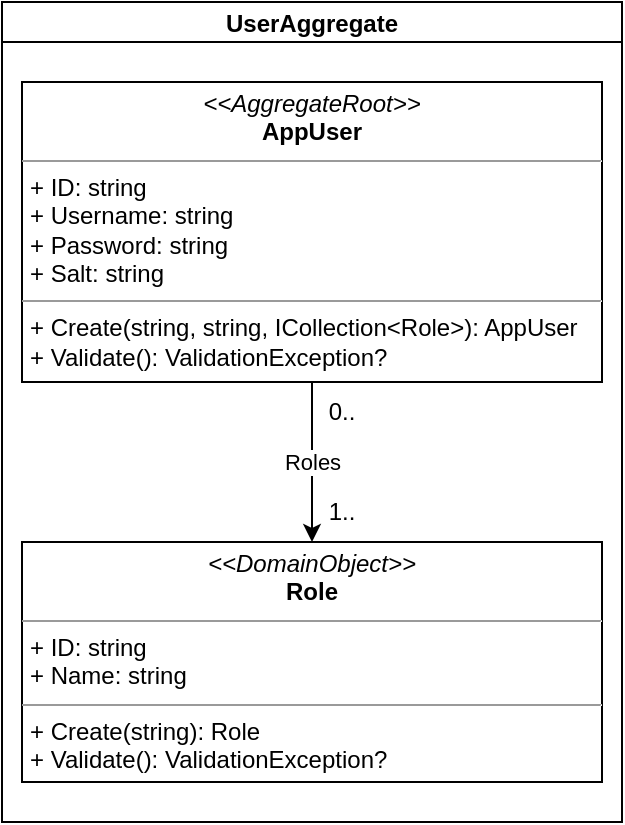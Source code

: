 <mxfile version="20.8.1" type="device"><diagram id="boQJqHjB2sxL1Yr_mgTd" name="Page-1"><mxGraphModel dx="2527" dy="970" grid="1" gridSize="10" guides="1" tooltips="1" connect="1" arrows="1" fold="1" page="1" pageScale="1" pageWidth="850" pageHeight="1100" math="0" shadow="0"><root><mxCell id="0"/><mxCell id="1" parent="0"/><mxCell id="Li2YjqtTG26l9vpSqWdE-1" value="UserAggregate" style="swimlane;startSize=20;" vertex="1" parent="1"><mxGeometry x="-100" y="130" width="310" height="410" as="geometry"/></mxCell><mxCell id="Li2YjqtTG26l9vpSqWdE-2" value="&lt;p style=&quot;margin:0px;margin-top:4px;text-align:center;&quot;&gt;&lt;i&gt;&amp;lt;&amp;lt;AggregateRoot&amp;gt;&amp;gt;&lt;/i&gt;&lt;br&gt;&lt;b&gt;AppUser&lt;/b&gt;&lt;br&gt;&lt;/p&gt;&lt;hr size=&quot;1&quot;&gt;&lt;p style=&quot;margin:0px;margin-left:4px;&quot;&gt;+ ID: string&lt;br&gt;+ Username: string&lt;br&gt;&lt;/p&gt;&lt;p style=&quot;margin:0px;margin-left:4px;&quot;&gt;+ Password: string&lt;/p&gt;&lt;p style=&quot;margin:0px;margin-left:4px;&quot;&gt;+ Salt: string&lt;/p&gt;&lt;hr size=&quot;1&quot;&gt;&lt;p style=&quot;margin:0px;margin-left:4px;&quot;&gt;+ Create(string, string, ICollection&amp;lt;Role&amp;gt;): AppUser&lt;/p&gt;&lt;p style=&quot;margin:0px;margin-left:4px;&quot;&gt;&lt;span style=&quot;background-color: initial;&quot;&gt;+&amp;nbsp;Validate(): ValidationException?&lt;/span&gt;&lt;br&gt;&lt;/p&gt;" style="verticalAlign=top;align=left;overflow=fill;fontSize=12;fontFamily=Helvetica;html=1;" vertex="1" parent="Li2YjqtTG26l9vpSqWdE-1"><mxGeometry x="10" y="40" width="290" height="150" as="geometry"/></mxCell><mxCell id="Li2YjqtTG26l9vpSqWdE-3" value="&lt;p style=&quot;margin:0px;margin-top:4px;text-align:center;&quot;&gt;&lt;i&gt;&amp;lt;&amp;lt;DomainObject&amp;gt;&amp;gt;&lt;/i&gt;&lt;br&gt;&lt;b&gt;Role&lt;/b&gt;&lt;/p&gt;&lt;hr size=&quot;1&quot;&gt;&lt;p style=&quot;margin:0px;margin-left:4px;&quot;&gt;+ ID: string&lt;br&gt;&lt;/p&gt;&lt;p style=&quot;margin:0px;margin-left:4px;&quot;&gt;+ Name: string&lt;/p&gt;&lt;hr size=&quot;1&quot;&gt;&lt;p style=&quot;margin:0px;margin-left:4px;&quot;&gt;+ Create(string): Role&lt;/p&gt;&lt;p style=&quot;margin:0px;margin-left:4px;&quot;&gt;+&amp;nbsp;Validate(): ValidationException?&lt;/p&gt;" style="verticalAlign=top;align=left;overflow=fill;fontSize=12;fontFamily=Helvetica;html=1;" vertex="1" parent="Li2YjqtTG26l9vpSqWdE-1"><mxGeometry x="10" y="270" width="290" height="120" as="geometry"/></mxCell><mxCell id="Li2YjqtTG26l9vpSqWdE-5" value="Roles" style="edgeStyle=orthogonalEdgeStyle;rounded=0;orthogonalLoop=1;jettySize=auto;html=1;entryX=0.5;entryY=0;entryDx=0;entryDy=0;" edge="1" parent="Li2YjqtTG26l9vpSqWdE-1" source="Li2YjqtTG26l9vpSqWdE-2" target="Li2YjqtTG26l9vpSqWdE-3"><mxGeometry relative="1" as="geometry"/></mxCell><mxCell id="Li2YjqtTG26l9vpSqWdE-17" value="0.." style="text;html=1;strokeColor=none;fillColor=none;align=center;verticalAlign=middle;whiteSpace=wrap;rounded=0;" vertex="1" parent="Li2YjqtTG26l9vpSqWdE-1"><mxGeometry x="140" y="190" width="60" height="30" as="geometry"/></mxCell><mxCell id="Li2YjqtTG26l9vpSqWdE-18" value="1.." style="text;html=1;strokeColor=none;fillColor=none;align=center;verticalAlign=middle;whiteSpace=wrap;rounded=0;" vertex="1" parent="Li2YjqtTG26l9vpSqWdE-1"><mxGeometry x="140" y="240" width="60" height="30" as="geometry"/></mxCell></root></mxGraphModel></diagram></mxfile>